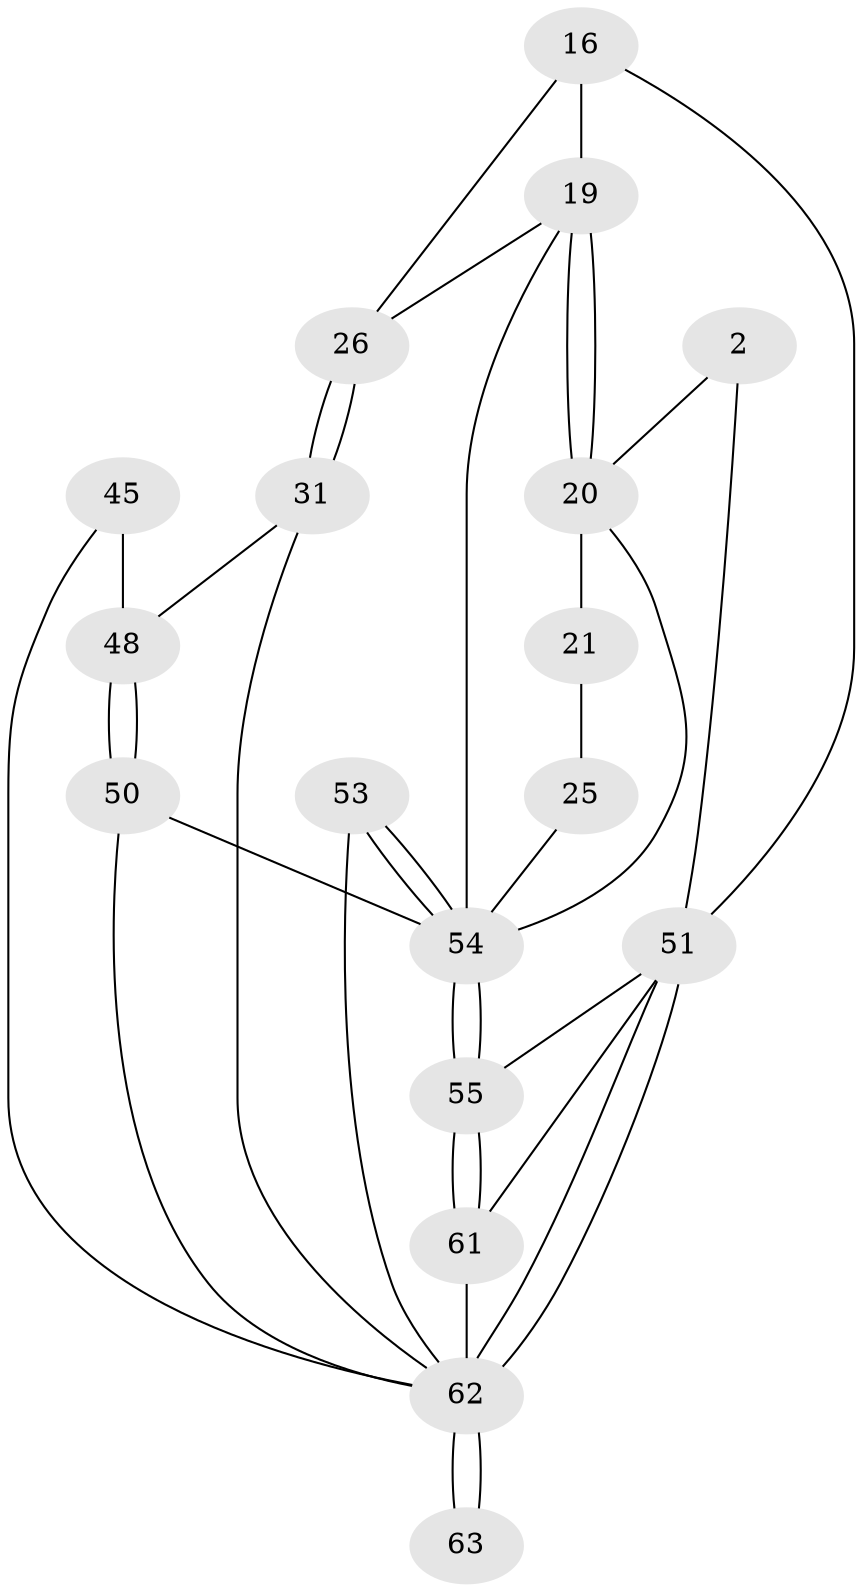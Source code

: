 // original degree distribution, {3: 0.031746031746031744, 5: 0.5714285714285714, 4: 0.2222222222222222, 6: 0.1746031746031746}
// Generated by graph-tools (version 1.1) at 2025/06/03/04/25 22:06:53]
// undirected, 18 vertices, 37 edges
graph export_dot {
graph [start="1"]
  node [color=gray90,style=filled];
  2 [pos="+0+0"];
  16 [pos="+1+0.2053405494582069",super="+9"];
  19 [pos="+0.4695715095212931+0.3248591244868244",super="+18"];
  20 [pos="+0.3671322826118858+0.23947726952707152",super="+12+6"];
  21 [pos="+0.2681348792567899+0.25508197995709686",super="+14+15+13"];
  25 [pos="+0.10445133459442006+0.26751258286652513",super="+24"];
  26 [pos="+0.7419717706618334+0.37172963452392604",super="+22"];
  31 [pos="+0.7628650654783934+0.4091894513759132"];
  45 [pos="+0.7925969746887978+0.6972127880094424"];
  48 [pos="+0.755677516799766+0.7175003463709931",super="+37+36"];
  50 [pos="+0.6833085852805965+0.8054365657092087",super="+46+38"];
  51 [pos="+1+1",super="+17+40+7"];
  53 [pos="+0.34725706447519145+0.7801061004964296"];
  54 [pos="+0.18247687352200218+0.8766796299105707",super="+42+41+47+35"];
  55 [pos="+0.12752686319568518+0.9149788924764193",super="+49+43"];
  61 [pos="+0.19447427194174124+1"];
  62 [pos="+0.7590400796912135+1",super="+56+52+44+60"];
  63 [pos="+0.5333353795975972+1"];
  2 -- 51 [weight=3];
  2 -- 20;
  16 -- 51 [weight=2];
  16 -- 26 [weight=2];
  16 -- 19;
  19 -- 20 [weight=2];
  19 -- 20;
  19 -- 26;
  19 -- 54;
  20 -- 21 [weight=4];
  20 -- 54;
  21 -- 25 [weight=2];
  25 -- 54 [weight=3];
  26 -- 31;
  26 -- 31;
  31 -- 48;
  31 -- 62;
  45 -- 48 [weight=2];
  45 -- 62;
  48 -- 50 [weight=2];
  48 -- 50;
  50 -- 54 [weight=2];
  50 -- 62;
  51 -- 62 [weight=3];
  51 -- 62;
  51 -- 61;
  51 -- 55;
  53 -- 54 [weight=2];
  53 -- 54;
  53 -- 62;
  54 -- 55 [weight=4];
  54 -- 55;
  55 -- 61;
  55 -- 61;
  61 -- 62;
  62 -- 63 [weight=3];
  62 -- 63;
}
